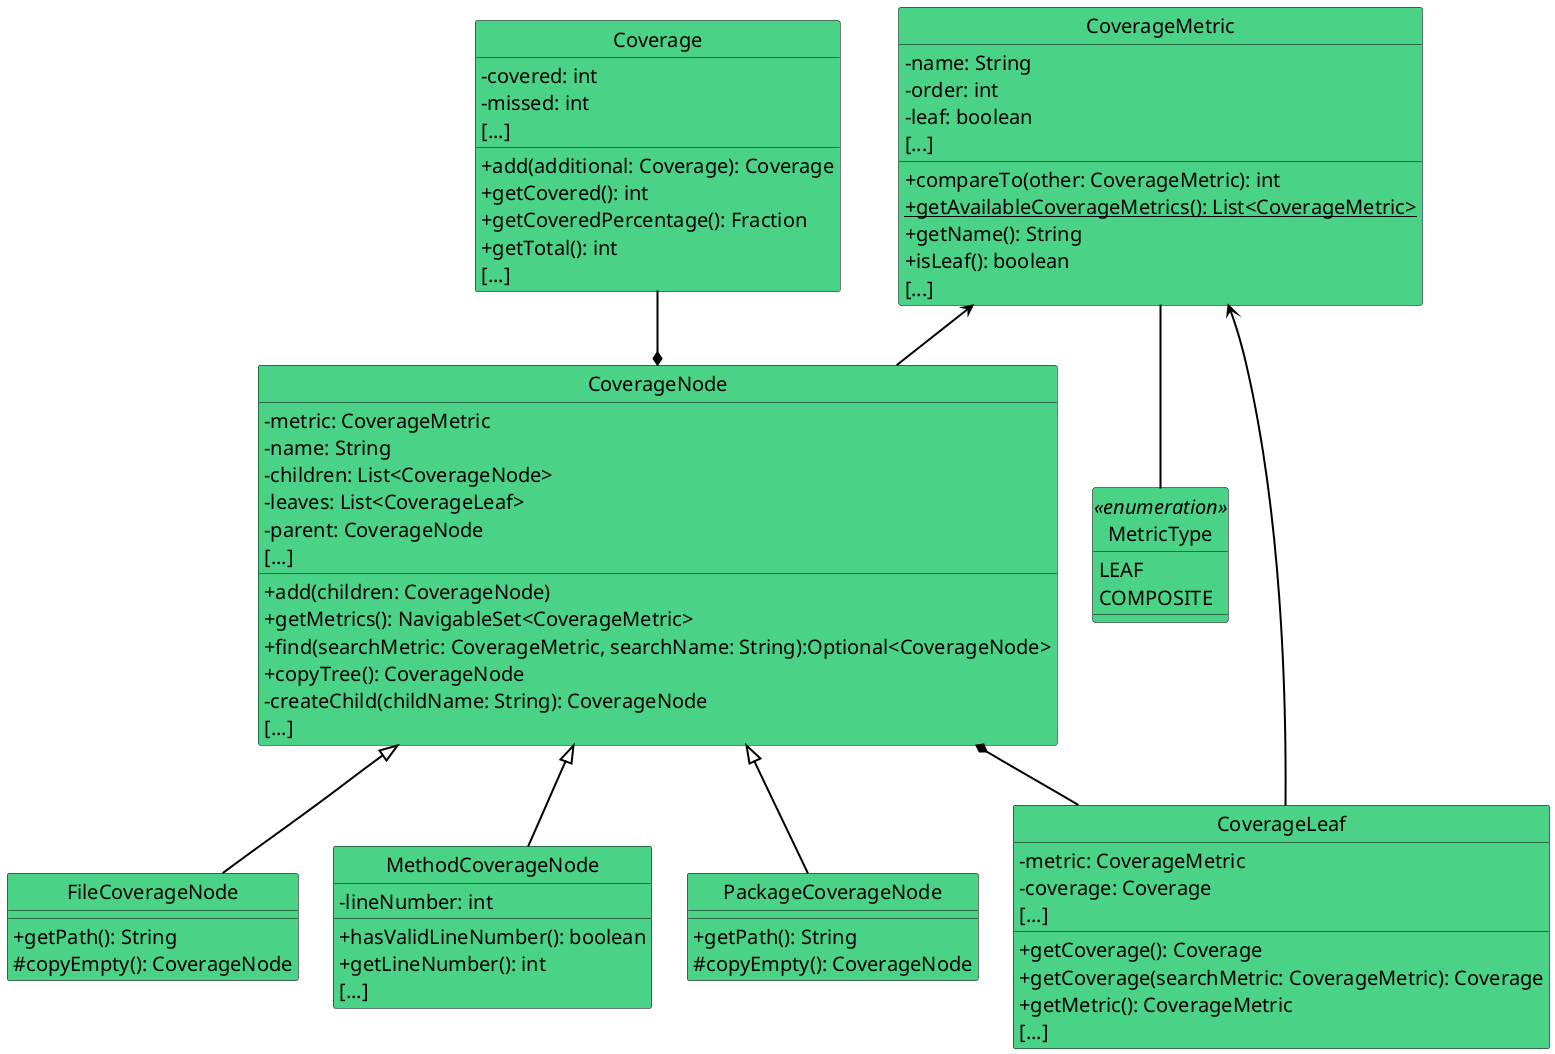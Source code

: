 @startuml

skinparam class {
  BackgroundColor #4AD386
  BorderColor #a0a0a0
  BorderColor black
  ArrowColor black
  FontName  Arial Unicode MS
  FontSize 20
}

skinparam classFontSize 24
skinparam classAttributeIconSize 0
skinparam defaultFontSize 20

skinparam ArrowColor black
skinparam ArrowThickness 2

hide circle

class Coverage {
-covered: int
-missed: int
[...]
+add(additional: Coverage): Coverage
+getCovered(): int
+getCoveredPercentage(): Fraction
+getTotal(): int
{method}[...]
}
class CoverageLeaf {
-metric: CoverageMetric
-coverage: Coverage
[...]
+getCoverage(): Coverage
+getCoverage(searchMetric: CoverageMetric): Coverage
+getMetric(): CoverageMetric
{method}[...]
}
class CoverageMetric {
-name: String
-order: int
-leaf: boolean
[...]
+compareTo(other: CoverageMetric): int
+{static}getAvailableCoverageMetrics(): List<CoverageMetric>
+getName(): String
+isLeaf(): boolean
{method}[...]
}
class CoverageNode {
-metric: CoverageMetric
-name: String
-children: List<CoverageNode>
-leaves: List<CoverageLeaf>
-parent: CoverageNode
[...]
+add(children: CoverageNode)
+getMetrics(): NavigableSet<CoverageMetric>
+find(searchMetric: CoverageMetric, searchName: String):Optional<CoverageNode>
+copyTree(): CoverageNode
-createChild(childName: String): CoverageNode
{method}[...]
}
class FileCoverageNode {
+getPath(): String
#copyEmpty(): CoverageNode
}
class MethodCoverageNode {
-lineNumber: int
+hasValidLineNumber(): boolean
+getLineNumber(): int
{method}[...]
}
class PackageCoverageNode {
+getPath(): String
#copyEmpty(): CoverageNode
}
enum MetricType <<enumeration>>{
LEAF
COMPOSITE
}
Coverage --* CoverageNode
CoverageNode <|-- FileCoverageNode
CoverageNode <|-- MethodCoverageNode
CoverageNode <|-- PackageCoverageNode
CoverageNode *-- CoverageLeaf
CoverageMetric -- MetricType
CoverageMetric <-- CoverageLeaf
CoverageMetric <-- CoverageNode

@enduml